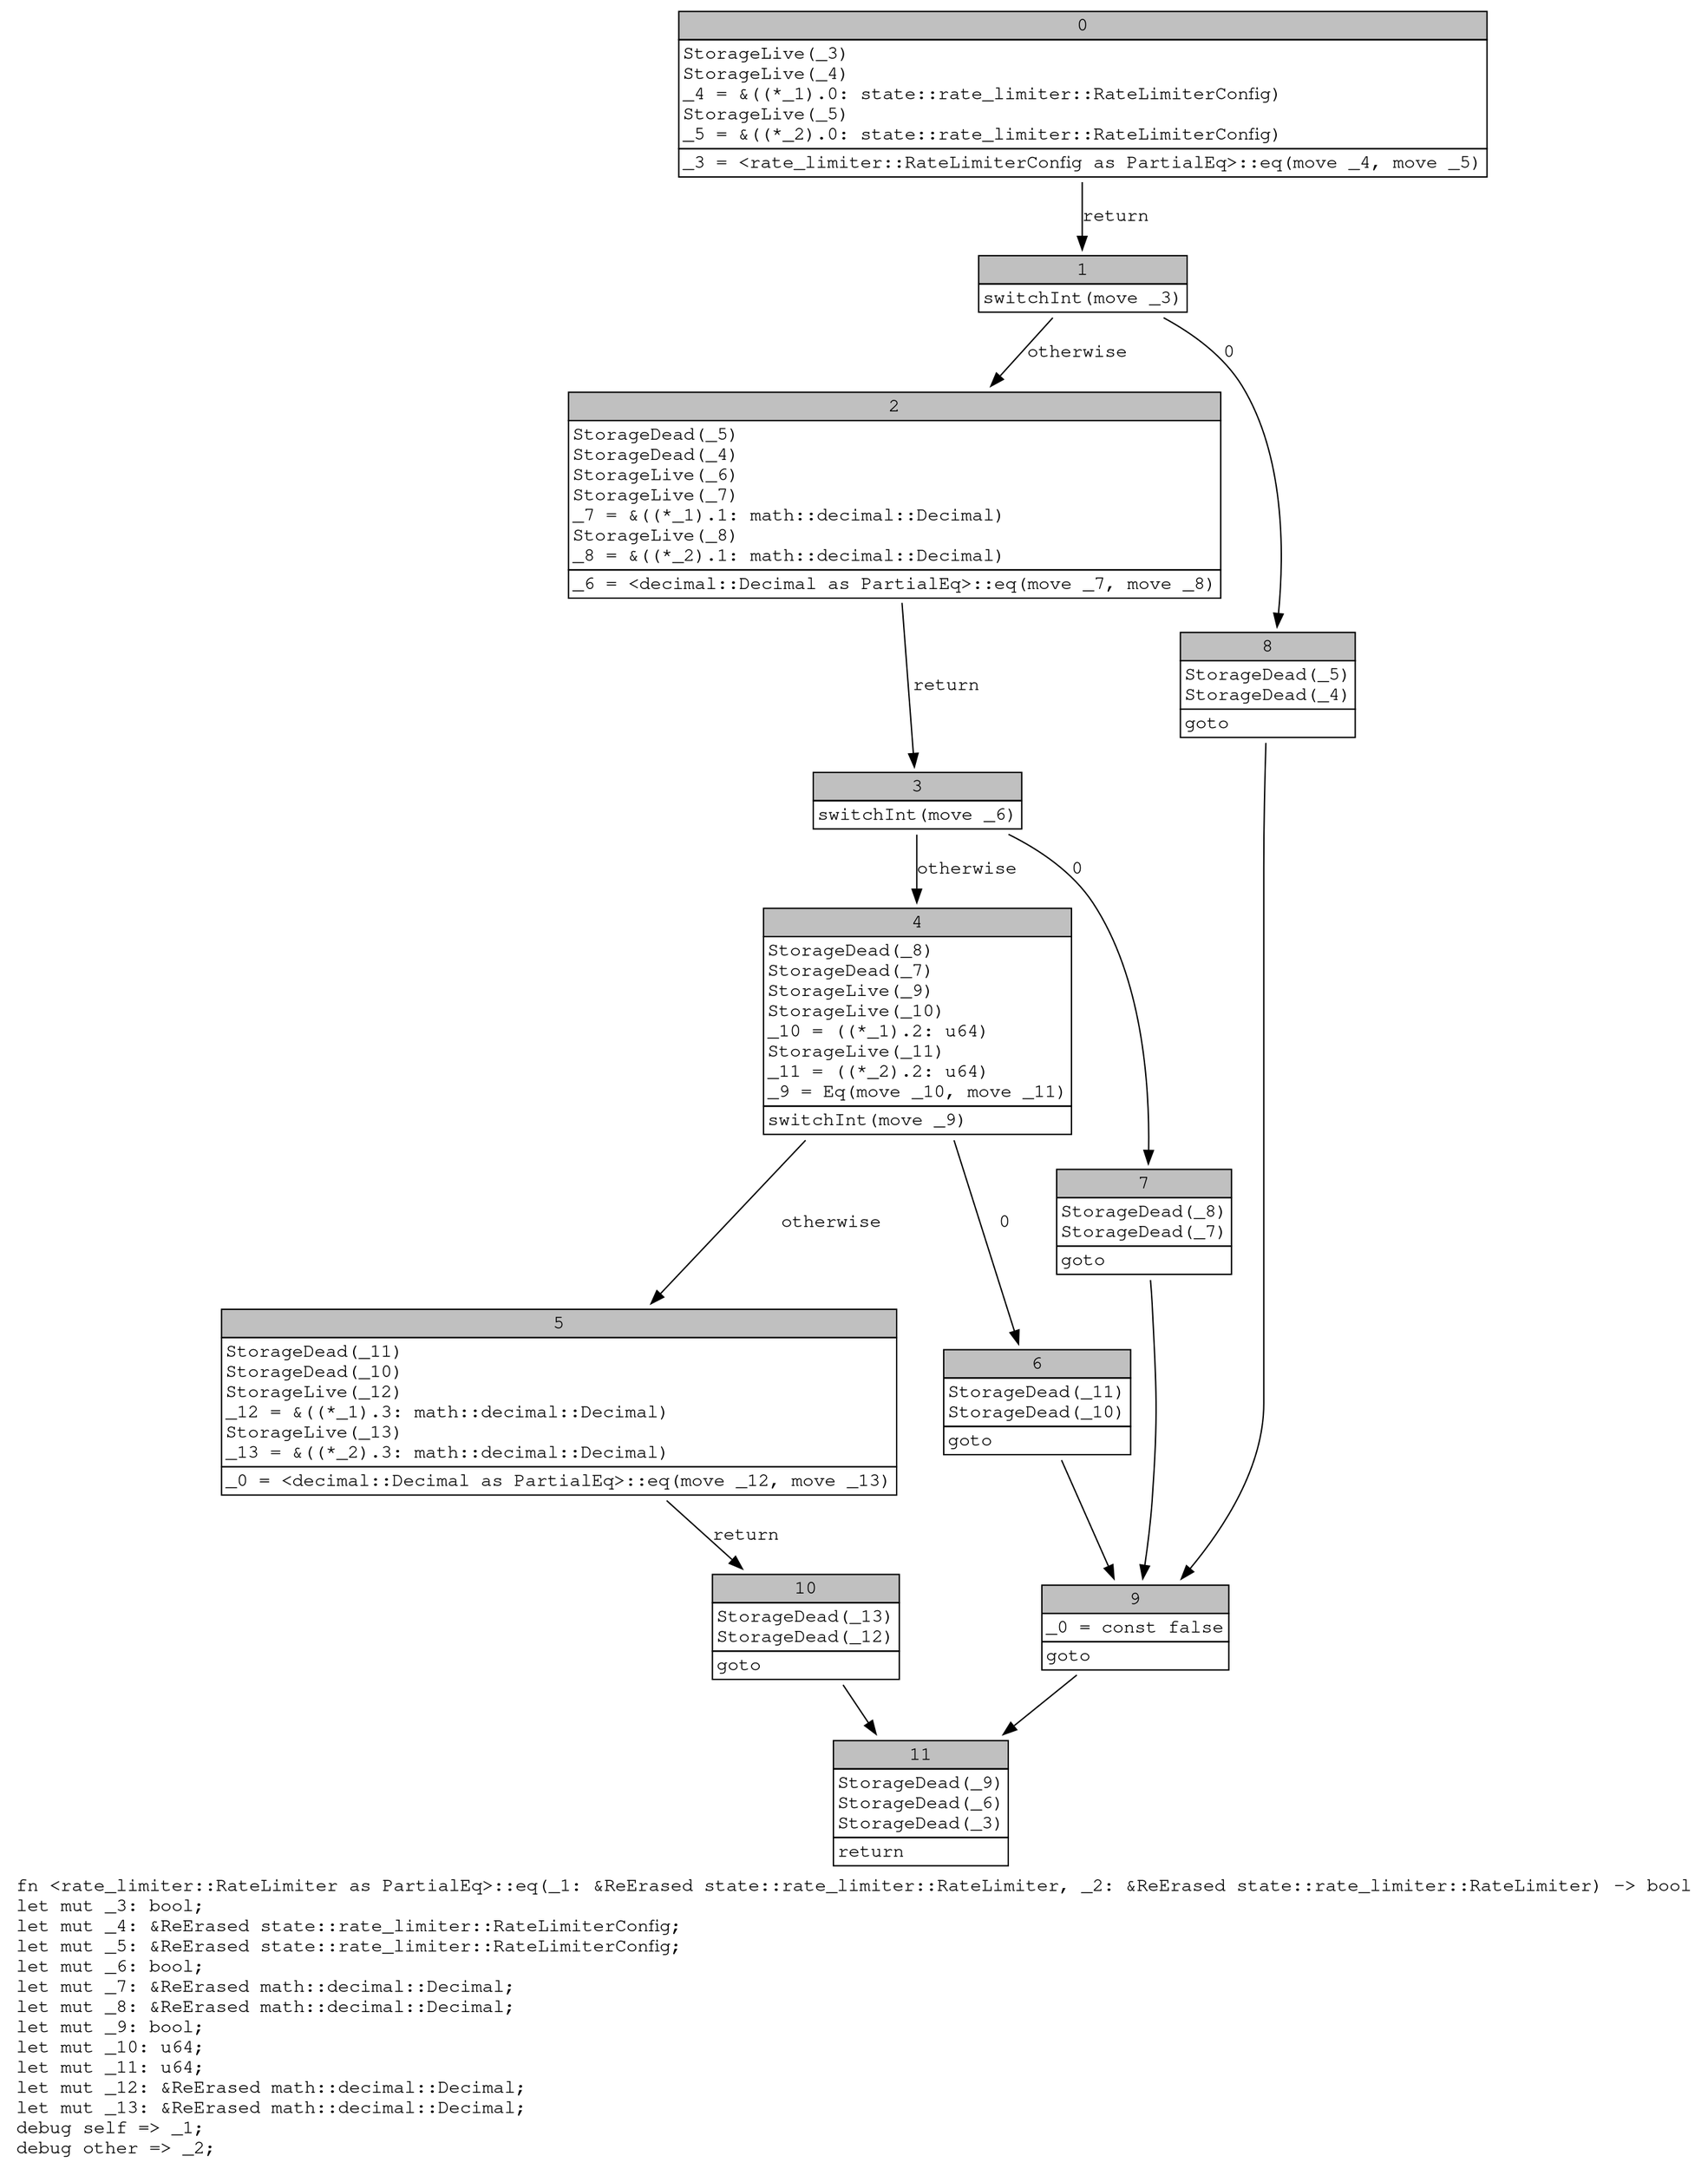 digraph Mir_0_2196 {
    graph [fontname="Courier, monospace"];
    node [fontname="Courier, monospace"];
    edge [fontname="Courier, monospace"];
    label=<fn &lt;rate_limiter::RateLimiter as PartialEq&gt;::eq(_1: &amp;ReErased state::rate_limiter::RateLimiter, _2: &amp;ReErased state::rate_limiter::RateLimiter) -&gt; bool<br align="left"/>let mut _3: bool;<br align="left"/>let mut _4: &amp;ReErased state::rate_limiter::RateLimiterConfig;<br align="left"/>let mut _5: &amp;ReErased state::rate_limiter::RateLimiterConfig;<br align="left"/>let mut _6: bool;<br align="left"/>let mut _7: &amp;ReErased math::decimal::Decimal;<br align="left"/>let mut _8: &amp;ReErased math::decimal::Decimal;<br align="left"/>let mut _9: bool;<br align="left"/>let mut _10: u64;<br align="left"/>let mut _11: u64;<br align="left"/>let mut _12: &amp;ReErased math::decimal::Decimal;<br align="left"/>let mut _13: &amp;ReErased math::decimal::Decimal;<br align="left"/>debug self =&gt; _1;<br align="left"/>debug other =&gt; _2;<br align="left"/>>;
    bb0__0_2196 [shape="none", label=<<table border="0" cellborder="1" cellspacing="0"><tr><td bgcolor="gray" align="center" colspan="1">0</td></tr><tr><td align="left" balign="left">StorageLive(_3)<br/>StorageLive(_4)<br/>_4 = &amp;((*_1).0: state::rate_limiter::RateLimiterConfig)<br/>StorageLive(_5)<br/>_5 = &amp;((*_2).0: state::rate_limiter::RateLimiterConfig)<br/></td></tr><tr><td align="left">_3 = &lt;rate_limiter::RateLimiterConfig as PartialEq&gt;::eq(move _4, move _5)</td></tr></table>>];
    bb1__0_2196 [shape="none", label=<<table border="0" cellborder="1" cellspacing="0"><tr><td bgcolor="gray" align="center" colspan="1">1</td></tr><tr><td align="left">switchInt(move _3)</td></tr></table>>];
    bb2__0_2196 [shape="none", label=<<table border="0" cellborder="1" cellspacing="0"><tr><td bgcolor="gray" align="center" colspan="1">2</td></tr><tr><td align="left" balign="left">StorageDead(_5)<br/>StorageDead(_4)<br/>StorageLive(_6)<br/>StorageLive(_7)<br/>_7 = &amp;((*_1).1: math::decimal::Decimal)<br/>StorageLive(_8)<br/>_8 = &amp;((*_2).1: math::decimal::Decimal)<br/></td></tr><tr><td align="left">_6 = &lt;decimal::Decimal as PartialEq&gt;::eq(move _7, move _8)</td></tr></table>>];
    bb3__0_2196 [shape="none", label=<<table border="0" cellborder="1" cellspacing="0"><tr><td bgcolor="gray" align="center" colspan="1">3</td></tr><tr><td align="left">switchInt(move _6)</td></tr></table>>];
    bb4__0_2196 [shape="none", label=<<table border="0" cellborder="1" cellspacing="0"><tr><td bgcolor="gray" align="center" colspan="1">4</td></tr><tr><td align="left" balign="left">StorageDead(_8)<br/>StorageDead(_7)<br/>StorageLive(_9)<br/>StorageLive(_10)<br/>_10 = ((*_1).2: u64)<br/>StorageLive(_11)<br/>_11 = ((*_2).2: u64)<br/>_9 = Eq(move _10, move _11)<br/></td></tr><tr><td align="left">switchInt(move _9)</td></tr></table>>];
    bb5__0_2196 [shape="none", label=<<table border="0" cellborder="1" cellspacing="0"><tr><td bgcolor="gray" align="center" colspan="1">5</td></tr><tr><td align="left" balign="left">StorageDead(_11)<br/>StorageDead(_10)<br/>StorageLive(_12)<br/>_12 = &amp;((*_1).3: math::decimal::Decimal)<br/>StorageLive(_13)<br/>_13 = &amp;((*_2).3: math::decimal::Decimal)<br/></td></tr><tr><td align="left">_0 = &lt;decimal::Decimal as PartialEq&gt;::eq(move _12, move _13)</td></tr></table>>];
    bb6__0_2196 [shape="none", label=<<table border="0" cellborder="1" cellspacing="0"><tr><td bgcolor="gray" align="center" colspan="1">6</td></tr><tr><td align="left" balign="left">StorageDead(_11)<br/>StorageDead(_10)<br/></td></tr><tr><td align="left">goto</td></tr></table>>];
    bb7__0_2196 [shape="none", label=<<table border="0" cellborder="1" cellspacing="0"><tr><td bgcolor="gray" align="center" colspan="1">7</td></tr><tr><td align="left" balign="left">StorageDead(_8)<br/>StorageDead(_7)<br/></td></tr><tr><td align="left">goto</td></tr></table>>];
    bb8__0_2196 [shape="none", label=<<table border="0" cellborder="1" cellspacing="0"><tr><td bgcolor="gray" align="center" colspan="1">8</td></tr><tr><td align="left" balign="left">StorageDead(_5)<br/>StorageDead(_4)<br/></td></tr><tr><td align="left">goto</td></tr></table>>];
    bb9__0_2196 [shape="none", label=<<table border="0" cellborder="1" cellspacing="0"><tr><td bgcolor="gray" align="center" colspan="1">9</td></tr><tr><td align="left" balign="left">_0 = const false<br/></td></tr><tr><td align="left">goto</td></tr></table>>];
    bb10__0_2196 [shape="none", label=<<table border="0" cellborder="1" cellspacing="0"><tr><td bgcolor="gray" align="center" colspan="1">10</td></tr><tr><td align="left" balign="left">StorageDead(_13)<br/>StorageDead(_12)<br/></td></tr><tr><td align="left">goto</td></tr></table>>];
    bb11__0_2196 [shape="none", label=<<table border="0" cellborder="1" cellspacing="0"><tr><td bgcolor="gray" align="center" colspan="1">11</td></tr><tr><td align="left" balign="left">StorageDead(_9)<br/>StorageDead(_6)<br/>StorageDead(_3)<br/></td></tr><tr><td align="left">return</td></tr></table>>];
    bb0__0_2196 -> bb1__0_2196 [label="return"];
    bb1__0_2196 -> bb8__0_2196 [label="0"];
    bb1__0_2196 -> bb2__0_2196 [label="otherwise"];
    bb2__0_2196 -> bb3__0_2196 [label="return"];
    bb3__0_2196 -> bb7__0_2196 [label="0"];
    bb3__0_2196 -> bb4__0_2196 [label="otherwise"];
    bb4__0_2196 -> bb6__0_2196 [label="0"];
    bb4__0_2196 -> bb5__0_2196 [label="otherwise"];
    bb5__0_2196 -> bb10__0_2196 [label="return"];
    bb6__0_2196 -> bb9__0_2196 [label=""];
    bb7__0_2196 -> bb9__0_2196 [label=""];
    bb8__0_2196 -> bb9__0_2196 [label=""];
    bb9__0_2196 -> bb11__0_2196 [label=""];
    bb10__0_2196 -> bb11__0_2196 [label=""];
}
